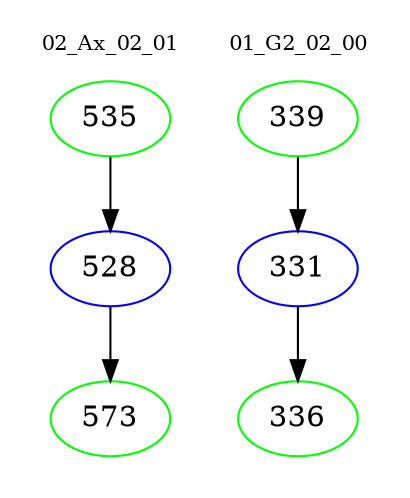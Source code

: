digraph{
subgraph cluster_0 {
color = white
label = "02_Ax_02_01";
fontsize=10;
T0_535 [label="535", color="green"]
T0_535 -> T0_528 [color="black"]
T0_528 [label="528", color="blue"]
T0_528 -> T0_573 [color="black"]
T0_573 [label="573", color="green"]
}
subgraph cluster_1 {
color = white
label = "01_G2_02_00";
fontsize=10;
T1_339 [label="339", color="green"]
T1_339 -> T1_331 [color="black"]
T1_331 [label="331", color="blue"]
T1_331 -> T1_336 [color="black"]
T1_336 [label="336", color="green"]
}
}
